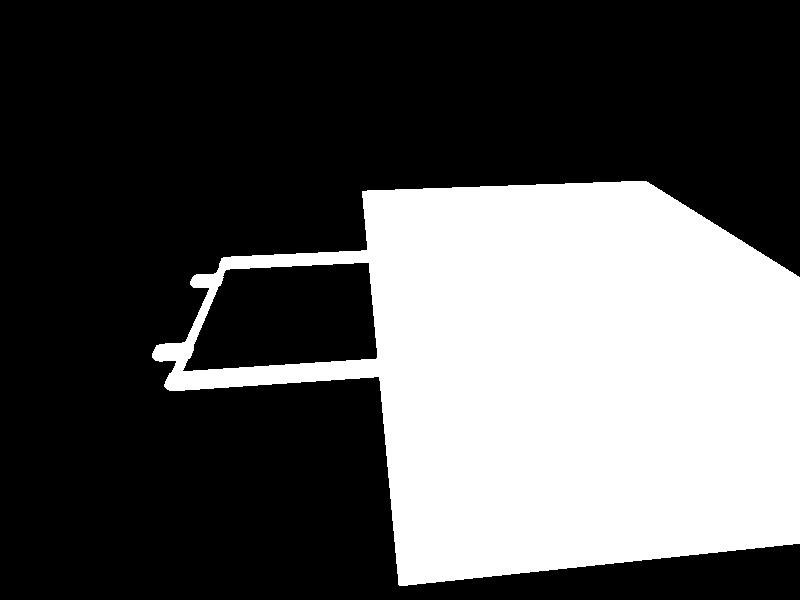 // 1f_solar_srf_1.pov: Exported from Wings 3D 1.5.4 

#include "rad_def.inc"

global_settings{
	 assumed_gamma 2.200000
	 max_trace_level 5
	 ambient_light rgb <0.000000, 0.000000, 0.000000>
}
background { rgb <0.000000, 0.000000, 0.000000> }
#declare camera_location = <-0.901641, 0.596705, -0.398763>;
camera{
	 perspective
	 location camera_location
	 right (320 / 240) * x
	 up y
	 angle 80.690944
	 sky <0.545535, 0.836286, -0.054932>
	 look_at <0.000000, 0.002574, -0.489554>
}
#declare wl_1_Infinite = light_source {
	 <-1.011641, 0.596705, 0.595237>
	 color rgb <0.700000, 0.700000, 0.700000>
	 fade_distance 1.000000
	 fade_power 0.000000
	 media_interaction on
	 media_attenuation off
	 parallel
	 point_at <-0.000000, -0.002574, 0.489554>
}
#declare wm_mesh1_auv = texture{
	 pigment{
		 color rgbf <1.000000, 1.000000, 1.000000, 0.000000>
	 }
	 finish {
		 ambient rgb <1.000000, 1.000000, 1.000000>
		 diffuse 0.700000
		 brilliance 1.000000
		 metallic 0.000000
		 specular 0.001000
		 roughness 0.010000
	 }
}
#declare wm_default = texture{
	 pigment{
		 color rgbf <0.789854, 0.813333, 0.694044, 0.000000>
	 }
	 finish {
		 ambient rgb <0.000000, 0.000000, 0.000000>
		 diffuse 0.700000
		 brilliance 1.000000
		 metallic 0.000000
		 specular 0.000000
		 roughness 1.010000
	 }
}
#declare wo_0_mesh1 = mesh2{
	 vertex_vectors { 152, <0.625000, 0.012500, -1.425000>, <0.625000, 0.012500, -0.425000>, <0.625000, 0.037500, -1.425000>, <0.625000, 0.037500, -0.425000>, <-0.625000, 0.012500, -1.425000>, <-0.625000, 0.012500, -0.425000>, <-0.625000, 0.037500, -1.425000>, <-0.625000, 0.037500, -0.425000>, <-0.194822, 0.012500, -0.487500>, <-0.194822, 0.000000, -0.487500>, 
			<-0.212500, 0.000000, -0.487500>, <-0.212500, 0.012500, -0.505178>, <-0.212500, 0.000000, -0.505178>, <0.194822, 0.012500, -0.912500>, <0.194822, -0.000000, -0.912500>, <0.212500, -0.000000, -0.912500>, <0.212500, -0.000000, -0.894822>, <0.212500, 0.012500, -0.894822>, <-0.008839, 0.000000, -0.708839>, <0.008839, 0.000000, -0.691161>, <-0.194822, 0.012500, -1.362500>, 
			<-0.194822, -0.000000, -1.362500>, <-0.212500, -0.000000, -1.362500>, <-0.212500, 0.012500, -1.344822>, <-0.212500, -0.000000, -1.344822>, <0.194822, 0.012500, -0.937500>, <0.194822, -0.000000, -0.937500>, <0.212500, -0.000000, -0.937500>, <0.212500, -0.000000, -0.955178>, <0.212500, 0.012500, -0.955178>, <-0.008839, -0.000000, -1.141161>, <0.008839, -0.000000, -1.158839>, 
			<0.212500, 0.012500, -0.050000>, <0.212500, 0.008839, -0.041161>, <0.212500, 0.000000, -0.037500>, <0.212500, -0.008839, -0.041161>, <0.212500, -0.012500, -0.050000>, <0.237500, 0.012500, -0.050000>, <0.237500, 0.008839, -0.041161>, <0.237500, -0.000000, -0.037500>, <0.237500, -0.008839, -0.041161>, <0.237500, -0.012500, -0.050000>, <0.237500, 0.012500, -1.387500>, 
			<0.237500, -0.012500, -1.387500>, <0.212500, -0.012500, -1.362500>, <0.212500, 0.012500, -1.362500>, <-0.212500, 0.012500, -0.050000>, <-0.212500, 0.008839, -0.041161>, <-0.212500, 0.000000, -0.037500>, <-0.212500, -0.008839, -0.041161>, <-0.212500, -0.012500, -0.050000>, <-0.237500, 0.012500, -0.050000>, <-0.237500, 0.008839, -0.041161>, <-0.237500, -0.000000, -0.037500>, 
			<-0.237500, -0.008839, -0.041161>, <-0.237500, -0.012500, -0.050000>, <-0.237500, 0.012500, -1.387500>, <-0.237500, -0.012500, -1.387500>, <-0.212500, -0.012500, -1.362500>, <-0.212500, 0.012500, -1.362500>, <-0.212500, 0.012500, -0.937500>, <-0.212500, -0.012500, -0.937500>, <0.212500, -0.012500, -0.937500>, <0.212500, 0.012500, -0.937500>, <-0.212500, -0.012500, -0.912500>, 
			<-0.212500, 0.012500, -0.912500>, <0.212500, -0.012500, -0.912500>, <0.212500, 0.012500, -0.912500>, <-0.212500, 0.012500, -0.487500>, <-0.212500, -0.012500, -0.487500>, <0.212500, -0.012500, -0.487500>, <0.212500, 0.012500, -0.487500>, <-0.212500, -0.012500, -0.462500>, <-0.212500, 0.012500, -0.462500>, <0.212500, -0.012500, -0.462500>, <0.212500, 0.012500, -0.462500>, 
			<-0.212500, 0.012500, -0.425000>, <-0.237500, 0.012500, -0.425000>, <0.212500, 0.012500, -0.425000>, <0.237500, 0.012500, -0.425000>, <0.237500, 0.012500, -0.462500>, <-0.237500, -0.012500, -0.462500>, <-0.237500, 0.012500, -0.462500>, <0.237500, -0.012500, -0.462500>, <0.237500, -0.012500, -0.487500>, <0.237500, 0.012500, -0.487500>, <-0.237500, -0.012500, -0.487500>, 
			<-0.237500, 0.012500, -0.487500>, <0.237500, 0.012500, -0.912500>, <0.237500, -0.012500, -0.912500>, <-0.237500, -0.012500, -0.912500>, <-0.237500, 0.012500, -0.912500>, <0.237500, -0.012500, -0.937500>, <0.237500, 0.012500, -0.937500>, <-0.237500, -0.012500, -0.937500>, <-0.237500, 0.012500, -0.937500>, <0.125000, 0.012500, 0.000000>, <0.125000, 0.008839, 0.008839>, 
			<0.125000, 0.000000, 0.012500>, <0.125000, -0.008839, 0.008839>, <0.125000, -0.012500, 0.000000>, <0.150000, 0.012500, 0.000000>, <0.150000, 0.008839, 0.008839>, <0.150000, 0.000000, 0.012500>, <0.150000, -0.008839, 0.008839>, <0.150000, -0.012500, 0.000000>, <0.125000, 0.012500, -0.050000>, <0.125000, -0.012500, -0.050000>, <0.125000, -0.008839, -0.058839>, 
			<0.125000, 0.000000, -0.062500>, <0.125000, 0.008839, -0.058839>, <0.150000, 0.012500, -0.050000>, <0.150000, -0.012500, -0.050000>, <0.150000, -0.008839, -0.058839>, <0.150000, 0.000000, -0.062500>, <0.150000, 0.008839, -0.058839>, <-0.125000, 0.012500, 0.000000>, <-0.125000, 0.008839, 0.008839>, <-0.125000, 0.000000, 0.012500>, <-0.125000, -0.008839, 0.008839>, 
			<-0.125000, -0.012500, 0.000000>, <-0.150000, 0.012500, 0.000000>, <-0.150000, 0.008839, 0.008839>, <-0.150000, 0.000000, 0.012500>, <-0.150000, -0.008839, 0.008839>, <-0.150000, -0.012500, 0.000000>, <-0.125000, 0.012500, -0.050000>, <-0.125000, -0.012500, -0.050000>, <-0.125000, -0.008839, -0.058839>, <-0.125000, 0.000000, -0.062500>, <-0.125000, 0.008839, -0.058839>, 
			<-0.150000, 0.012500, -0.050000>, <-0.150000, -0.012500, -0.050000>, <-0.150000, -0.008839, -0.058839>, <-0.150000, 0.000000, -0.062500>, <-0.150000, 0.008839, -0.058839>, <0.212500, 0.009375, -0.050000>, <0.212500, 0.006629, -0.043371>, <0.212500, 0.000000, -0.040625>, <0.212500, -0.006629, -0.043371>, <0.212500, -0.009375, -0.050000>, <0.212500, -0.006629, -0.056629>, 
			<0.212500, 0.000000, -0.059375>, <0.212500, 0.006629, -0.056629>, <-0.212500, 0.009375, -0.050000>, <-0.212500, 0.006629, -0.043371>, <-0.212500, 0.000000, -0.040625>, <-0.212500, -0.006629, -0.043371>, <-0.212500, -0.009375, -0.050000>, <-0.212500, -0.006629, -0.056629>, <-0.212500, 0.000000, -0.059375>, <-0.212500, 0.006629, -0.056629>}
	 //#local average_center = <0.000000, 0.002303, -0.443285>;
	 normal_vectors { 642, <-0.707107, -0.000000, -0.707107>, <0.000000, 1.000000, -0.000000>, <0.707107, -0.000000, 0.707107>, <0.707107, -0.000000, 0.707107>, <0.000000, 1.000000, -0.000000>, <-0.707107, -0.000000, -0.707107>, <-0.707107, -0.000000, 0.707107>, <0.000000, 1.000000, 0.000000>, <0.707107, -0.000000, -0.707107>, <0.707107, -0.000000, -0.707107>, 
			<0.000000, 1.000000, 0.000000>, <-0.707107, -0.000000, 0.707107>, <0.000000, -0.990602, -0.136774>, <0.000000, -0.603748, -0.797175>, <-0.000000, 0.136774, -0.990602>, <0.000000, 0.797175, -0.603748>, <0.000000, 1.000000, 0.000000>, <0.000000, 0.707107, 0.707107>, <0.000000, -0.136774, 0.990602>, <0.000000, -0.797175, 0.603748>, <0.000000, -0.990602, 0.136774>, 
			<0.000000, -0.797175, -0.603748>, <-0.000000, -0.136774, -0.990602>, <-0.000000, 0.603748, -0.797175>, <0.000000, 1.000000, -0.000000>, <0.000000, 0.707107, 0.707107>, <0.000000, 0.136774, 0.990602>, <0.000000, -0.603748, 0.797175>, <0.000000, 1.000000, 0.000000>, <0.000000, 1.000000, 0.000000>, <0.000000, 0.000000, 1.000000>, <-1.000000, 0.000000, 0.000000>, 
			<0.000000, 1.000000, 0.000000>, <0.000000, 0.000000, -1.000000>, <0.000000, 0.000000, -1.000000>, <-1.000000, 0.000000, 0.000000>, <-1.000000, 0.000000, 0.000000>, <0.000000, -1.000000, 0.000000>, <0.000000, 0.000000, 1.000000>, <0.000000, 0.000000, 1.000000>, <-1.000000, 0.000000, 0.000000>, <-1.000000, 0.000000, 0.000000>, <0.000000, -1.000000, 0.000000>, 
			<0.000000, -1.000000, 0.000000>, <0.000000, 0.000000, -1.000000>, <-1.000000, 0.000000, 0.000000>, <0.000000, 1.000000, 0.000000>, <0.000000, 0.000000, 1.000000>, <0.000000, 0.000000, 1.000000>, <1.000000, 0.000000, 0.000000>, <1.000000, 0.000000, 0.000000>, <0.000000, 1.000000, 0.000000>, <0.000000, 1.000000, 0.000000>, <0.000000, 0.000000, -1.000000>, 
			<1.000000, 0.000000, 0.000000>, <0.000000, -1.000000, 0.000000>, <0.000000, -1.000000, 0.000000>, <0.000000, 0.000000, 1.000000>, <1.000000, 0.000000, 0.000000>, <0.000000, -1.000000, 0.000000>, <0.000000, 0.000000, -1.000000>, <0.000000, 0.000000, -1.000000>, <1.000000, 0.000000, 0.000000>, <1.000000, 0.000000, 0.000000>, <-0.707107, 0.000000, -0.707107>, 
			<0.000000, 1.000000, -0.000000>, <0.000000, 1.000000, -0.000000>, <0.707107, 0.000000, 0.707107>, <0.707107, 0.000000, 0.707107>, <0.000000, 1.000000, -0.000000>, <0.000000, 1.000000, 0.000000>, <-0.707107, 0.000000, -0.707107>, <0.707107, -0.000000, 0.707107>, <0.000000, 1.000000, -0.000000>, <0.000000, 1.000000, -0.000000>, <0.000000, 1.000000, -0.000000>, 
			<0.000000, 1.000000, -0.000000>, <0.707107, -0.000000, 0.707107>, <0.707107, -0.000000, 0.707107>, <-0.707107, -0.000000, -0.707107>, <0.000000, 1.000000, -0.000000>, <0.000000, 1.000000, -0.000000>, <0.000000, 1.000000, -0.000000>, <0.000000, 1.000000, -0.000000>, <-0.707107, -0.000000, -0.707107>, <-0.707107, -0.000000, -0.707107>, <-0.707107, 0.000000, 0.707107>, 
			<0.000000, 1.000000, 0.000000>, <0.000000, 1.000000, 0.000000>, <0.707107, 0.000000, -0.707107>, <0.707107, 0.000000, -0.707107>, <0.000000, 1.000000, 0.000000>, <0.000000, 1.000000, 0.000000>, <-0.707107, 0.000000, 0.707107>, <0.707107, -0.000000, -0.707107>, <0.000000, 1.000000, 0.000000>, <0.000000, 1.000000, 0.000000>, <0.000000, 1.000000, 0.000000>, 
			<0.000000, 1.000000, 0.000000>, <0.707107, -0.000000, -0.707107>, <0.707107, -0.000000, -0.707107>, <-0.707107, -0.000000, 0.707107>, <0.000000, 1.000000, 0.000000>, <0.000000, 1.000000, 0.000000>, <0.000000, 1.000000, 0.000000>, <0.000000, 1.000000, 0.000000>, <-0.707107, -0.000000, 0.707107>, <-0.707107, -0.000000, 0.707107>, <1.000000, 0.000000, 0.000000>, 
			<0.000000, -0.980785, -0.195090>, <0.000000, -0.980785, -0.195090>, <1.000000, 0.000000, 0.000000>, <1.000000, 0.000000, 0.000000>, <1.000000, 0.000000, 0.000000>, <1.000000, 0.000000, 0.000000>, <0.000000, -0.797175, -0.603748>, <0.000000, -0.797175, -0.603748>, <0.000000, -0.797175, -0.603748>, <1.000000, 0.000000, 0.000000>, <0.000000, -0.136774, -0.990602>, 
			<0.000000, -0.136774, -0.990602>, <0.000000, -0.136774, -0.990602>, <1.000000, 0.000000, 0.000000>, <1.000000, 0.000000, 0.000000>, <0.000000, 0.603748, -0.797175>, <0.000000, 0.603748, -0.797175>, <0.000000, 0.603748, -0.797175>, <1.000000, 0.000000, 0.000000>, <1.000000, 0.000000, 0.000000>, <-0.000000, 0.980785, -0.195090>, <-0.000000, 0.980785, -0.195090>, 
			<1.000000, 0.000000, 0.000000>, <1.000000, 0.000000, 0.000000>, <-0.000000, 0.980785, -0.195090>, <-0.000000, 0.980785, -0.195090>, <-1.000000, -0.000000, 0.000000>, <-1.000000, -0.000000, 0.000000>, <0.000000, -0.980785, -0.195090>, <0.000000, -0.980785, -0.195090>, <0.000000, -0.980785, -0.195090>, <0.000000, -0.980785, -0.195090>, <-1.000000, -0.000000, 0.000000>, 
			<-1.000000, -0.000000, 0.000000>, <-1.000000, -0.000000, 0.000000>, <0.000000, -0.603748, -0.797175>, <0.000000, -0.603748, -0.797175>, <0.000000, -0.603748, -0.797175>, <-1.000000, -0.000000, 0.000000>, <0.000000, 0.136774, -0.990602>, <0.000000, 0.136774, -0.990602>, <0.000000, 0.136774, -0.990602>, <-1.000000, -0.000000, 0.000000>, <-1.000000, -0.000000, 0.000000>, 
			<-1.000000, -0.000000, 0.000000>, <0.000000, 0.797175, -0.603748>, <0.000000, 0.797175, -0.603748>, <0.000000, 0.797175, -0.603748>, <-1.000000, 0.000000, 0.000000>, <0.000000, 0.980785, -0.195090>, <-1.000000, 0.000000, 0.000000>, <-1.000000, 0.000000, 0.000000>, <0.000000, 0.980785, -0.195090>, <0.000000, 0.000000, 1.000000>, <0.000000, 0.000000, 1.000000>, 
			<-1.000000, 0.000000, 0.000000>, <-1.000000, 0.000000, 0.000000>, <0.000000, 0.000000, 1.000000>, <0.000000, 1.000000, -0.000000>, <0.000000, 1.000000, -0.000000>, <-1.000000, 0.000000, 0.000000>, <0.000000, 1.000000, -0.000000>, <-0.000000, 1.000000, -0.000000>, <0.000000, 0.000000, -1.000000>, <0.000000, 0.000000, -1.000000>, <1.000000, 0.000000, 0.000000>, 
			<1.000000, 0.000000, 0.000000>, <-0.000000, 1.000000, -0.000000>, <-0.000000, 1.000000, -0.000000>, <0.000000, 0.000000, -1.000000>, <1.000000, 0.000000, 0.000000>, <-1.000000, 0.000000, 0.000000>, <-1.000000, 0.000000, 0.000000>, <-0.000000, -0.980785, -0.195090>, <-0.000000, -0.980785, -0.195090>, <-1.000000, 0.000000, 0.000000>, <-0.000000, -0.980785, -0.195090>, 
			<-0.000000, -0.980785, -0.195090>, <-1.000000, 0.000000, 0.000000>, <-1.000000, 0.000000, 0.000000>, <0.000000, -0.603748, -0.797175>, <0.000000, -0.603748, -0.797175>, <0.000000, -0.603748, -0.797175>, <-1.000000, 0.000000, 0.000000>, <-0.000000, 0.136774, -0.990602>, <-0.000000, 0.136774, -0.990602>, <-0.000000, 0.136774, -0.990602>, <-1.000000, 0.000000, 0.000000>, 
			<-1.000000, 0.000000, 0.000000>, <-1.000000, 0.000000, 0.000000>, <-0.000000, 0.797175, -0.603748>, <-0.000000, 0.797175, -0.603748>, <-0.000000, 0.797175, -0.603748>, <-1.000000, 0.000000, 0.000000>, <-0.000000, 0.980785, -0.195090>, <-0.000000, 0.980785, -0.195090>, <-1.000000, 0.000000, 0.000000>, <-1.000000, 0.000000, 0.000000>, <1.000000, 0.000000, 0.000000>, 
			<0.000000, -0.980785, -0.195090>, <1.000000, 0.000000, 0.000000>, <0.000000, -0.980785, -0.195090>, <1.000000, -0.000000, 0.000000>, <1.000000, -0.000000, 0.000000>, <1.000000, -0.000000, 0.000000>, <0.000000, -0.797175, -0.603748>, <0.000000, -0.797175, -0.603748>, <0.000000, -0.797175, -0.603748>, <1.000000, -0.000000, 0.000000>, <0.000000, -0.136774, -0.990602>, 
			<0.000000, -0.136774, -0.990602>, <0.000000, -0.136774, -0.990602>, <1.000000, -0.000000, 0.000000>, <1.000000, -0.000000, 0.000000>, <-0.000000, 0.603748, -0.797175>, <-0.000000, 0.603748, -0.797175>, <-0.000000, 0.603748, -0.797175>, <1.000000, -0.000000, 0.000000>, <1.000000, -0.000000, 0.000000>, <0.000000, 0.980785, -0.195090>, <0.000000, 0.980785, -0.195090>, 
			<0.000000, 0.980785, -0.195090>, <0.000000, 0.980785, -0.195090>, <1.000000, -0.000000, 0.000000>, <1.000000, -0.000000, 0.000000>, <0.000000, 0.000000, 1.000000>, <1.000000, 0.000000, 0.000000>, <0.000000, 0.000000, 1.000000>, <0.000000, 0.000000, 1.000000>, <-0.000000, 1.000000, -0.000000>, <-0.000000, 1.000000, -0.000000>, <1.000000, 0.000000, 0.000000>, 
			<1.000000, 0.000000, 0.000000>, <0.000000, 1.000000, -0.000000>, <0.000000, 1.000000, -0.000000>, <0.000000, 0.000000, -1.000000>, <-1.000000, 0.000000, 0.000000>, <0.000000, 1.000000, -0.000000>, <0.000000, 1.000000, -0.000000>, <0.000000, 0.000000, -1.000000>, <0.000000, 0.000000, -1.000000>, <-1.000000, 0.000000, 0.000000>, <-1.000000, 0.000000, 0.000000>, 
			<-1.000000, 0.000000, 0.000000>, <0.000000, 0.000000, 1.000000>, <-1.000000, 0.000000, 0.000000>, <-1.000000, 0.000000, 0.000000>, <0.000000, 0.000000, 1.000000>, <0.000000, 0.000000, 1.000000>, <0.000000, 1.000000, 0.000000>, <0.000000, 1.000000, 0.000000>, <0.000000, 1.000000, 0.000000>, <0.000000, 1.000000, 0.000000>, <0.000000, 1.000000, 0.000000>, 
			<1.000000, 0.000000, 0.000000>, <0.000000, 0.000000, 1.000000>, <-0.000000, 1.000000, 0.000000>, <-0.000000, 1.000000, 0.000000>, <-0.000000, 1.000000, 0.000000>, <1.000000, 0.000000, 0.000000>, <1.000000, 0.000000, 0.000000>, <0.000000, 0.000000, 1.000000>, <0.000000, 0.000000, 1.000000>, <0.000000, 0.000000, -1.000000>, <0.000000, 0.000000, -1.000000>, 
			<0.000000, 1.000000, -0.000000>, <-1.000000, 0.000000, 0.000000>, <0.000000, 1.000000, -0.000000>, <0.000000, 1.000000, -0.000000>, <0.000000, 1.000000, -0.000000>, <0.000000, 0.000000, -1.000000>, <-1.000000, 0.000000, 0.000000>, <-1.000000, 0.000000, 0.000000>, <-0.000000, 0.000000, -1.000000>, <-0.000000, 1.000000, 0.000000>, <-0.000000, 1.000000, 0.000000>, 
			<1.000000, 0.000000, 0.000000>, <1.000000, 0.000000, 0.000000>, <-0.000000, 1.000000, 0.000000>, <-0.000000, 1.000000, 0.000000>, <-0.000000, 1.000000, 0.000000>, <0.000000, 0.000000, -1.000000>, <0.000000, 0.000000, -1.000000>, <1.000000, 0.000000, 0.000000>, <-1.000000, 0.000000, 0.000000>, <-0.000000, 0.000000, 1.000000>, <-1.000000, 0.000000, 0.000000>, 
			<-1.000000, 0.000000, 0.000000>, <0.000000, 0.000000, 1.000000>, <0.000000, 0.000000, 1.000000>, <0.000000, 1.000000, 0.000000>, <0.000000, 1.000000, 0.000000>, <0.000000, 1.000000, 0.000000>, <0.000000, 1.000000, 0.000000>, <1.000000, 0.000000, 0.000000>, <0.000000, 0.000000, 1.000000>, <-0.000000, 1.000000, -0.000000>, <-0.000000, 1.000000, -0.000000>, 
			<-0.000000, 1.000000, -0.000000>, <-0.000000, 1.000000, -0.000000>, <-0.000000, 1.000000, -0.000000>, <1.000000, 0.000000, 0.000000>, <1.000000, 0.000000, 0.000000>, <0.000000, 0.000000, 1.000000>, <0.000000, 0.000000, 1.000000>, <0.000000, 1.000000, -0.000000>, <0.000000, 1.000000, -0.000000>, <-1.000000, 0.000000, 0.000000>, <-1.000000, 0.000000, 0.000000>, 
			<0.000000, 0.000000, -1.000000>, <0.000000, 0.000000, -1.000000>, <0.000000, 1.000000, -0.000000>, <0.000000, 1.000000, -0.000000>, <0.000000, 1.000000, -0.000000>, <-1.000000, 0.000000, 0.000000>, <0.000000, 0.000000, -1.000000>, <1.000000, 0.000000, 0.000000>, <1.000000, 0.000000, 0.000000>, <-0.000000, 0.000000, -1.000000>, <-0.000000, 1.000000, -0.000000>, 
			<-0.000000, 1.000000, -0.000000>, <-0.000000, 1.000000, -0.000000>, <-0.000000, 1.000000, -0.000000>, <1.000000, 0.000000, 0.000000>, <0.000000, 0.000000, -1.000000>, <0.000000, 0.000000, -1.000000>, <-1.000000, 0.000000, 0.000000>, <-1.000000, 0.000000, 0.000000>, <-1.000000, 0.000000, 0.000000>, <-0.000000, -1.000000, 0.000000>, <1.000000, 0.000000, 0.000000>, 
			<1.000000, 0.000000, 0.000000>, <1.000000, 0.000000, 0.000000>, <-0.000000, -1.000000, 0.000000>, <-0.000000, -1.000000, 0.000000>, <0.000000, -1.000000, 0.000000>, <0.000000, -1.000000, 0.000000>, <1.000000, 0.000000, 0.000000>, <1.000000, 0.000000, 0.000000>, <1.000000, 0.000000, 0.000000>, <0.000000, -1.000000, 0.000000>, <-1.000000, 0.000000, 0.000000>, 
			<-1.000000, 0.000000, 0.000000>, <-1.000000, 0.000000, 0.000000>, <-1.000000, 0.000000, 0.000000>, <-1.000000, 0.000000, 0.000000>, <0.000000, 1.000000, -0.000000>, <1.000000, 0.000000, 0.000000>, <1.000000, 0.000000, 0.000000>, <0.000000, 1.000000, -0.000000>, <0.000000, 1.000000, -0.000000>, <1.000000, 0.000000, 0.000000>, <1.000000, 0.000000, 0.000000>, 
			<1.000000, 0.000000, 0.000000>, <1.000000, 0.000000, 0.000000>, <-1.000000, 0.000000, 0.000000>, <-1.000000, 0.000000, 0.000000>, <-0.000000, 1.000000, -0.000000>, <-0.000000, 1.000000, -0.000000>, <-1.000000, 0.000000, 0.000000>, <-1.000000, 0.000000, 0.000000>, <-0.000000, 1.000000, -0.000000>, <-1.000000, 0.000000, 0.000000>, <-0.000000, 1.000000, -0.000000>, 
			<-0.000000, 1.000000, -0.000000>, <-1.000000, 0.000000, 0.000000>, <-1.000000, 0.000000, 0.000000>, <-0.000000, 1.000000, -0.000000>, <-1.000000, 0.000000, 0.000000>, <-1.000000, 0.000000, 0.000000>, <-1.000000, 0.000000, 0.000000>, <0.000000, 1.000000, -0.000000>, <1.000000, 0.000000, 0.000000>, <1.000000, 0.000000, 0.000000>, <0.000000, 1.000000, -0.000000>, 
			<0.000000, 1.000000, -0.000000>, <1.000000, 0.000000, 0.000000>, <1.000000, 0.000000, 0.000000>, <1.000000, 0.000000, 0.000000>, <1.000000, 0.000000, 0.000000>, <-1.000000, 0.000000, 0.000000>, <-1.000000, 0.000000, 0.000000>, <-1.000000, 0.000000, 0.000000>, <-1.000000, 0.000000, 0.000000>, <-0.000000, 1.000000, -0.000000>, <-0.000000, 1.000000, -0.000000>, 
			<-1.000000, 0.000000, 0.000000>, <-1.000000, 0.000000, 0.000000>, <-0.000000, 1.000000, -0.000000>, <0.000000, 1.000000, -0.000000>, <1.000000, 0.000000, 0.000000>, <1.000000, 0.000000, 0.000000>, <0.000000, 1.000000, -0.000000>, <0.000000, 1.000000, -0.000000>, <1.000000, 0.000000, 0.000000>, <1.000000, 0.000000, 0.000000>, <1.000000, 0.000000, 0.000000>, 
			<1.000000, 0.000000, 0.000000>, <-1.000000, 0.000000, 0.000000>, <-0.000000, 1.000000, -0.000000>, <-0.000000, 1.000000, -0.000000>, <-1.000000, 0.000000, 0.000000>, <-1.000000, 0.000000, 0.000000>, <-0.000000, 1.000000, -0.000000>, <-0.000000, 1.000000, -0.000000>, <-1.000000, 0.000000, 0.000000>, <-1.000000, 0.000000, 0.000000>, <-1.000000, 0.000000, 0.000000>, 
			<0.000000, 1.000000, -0.000000>, <1.000000, 0.000000, 0.000000>, <1.000000, 0.000000, 0.000000>, <0.000000, 1.000000, -0.000000>, <0.000000, 1.000000, -0.000000>, <1.000000, 0.000000, 0.000000>, <1.000000, 0.000000, 0.000000>, <1.000000, 0.000000, 0.000000>, <1.000000, 0.000000, 0.000000>, <0.000000, -0.980785, -0.195090>, <1.000000, -0.000000, 0.000000>, 
			<0.000000, -0.980785, -0.195090>, <1.000000, -0.000000, 0.000000>, <1.000000, -0.000000, 0.000000>, <-0.000000, -0.797175, -0.603748>, <-0.000000, -0.797175, -0.603748>, <-0.000000, -0.797175, -0.603748>, <1.000000, -0.000000, 0.000000>, <1.000000, -0.000000, 0.000000>, <1.000000, -0.000000, 0.000000>, <-0.000000, -0.136774, -0.990602>, <-0.000000, -0.136774, -0.990602>, 
			<-0.000000, -0.136774, -0.990602>, <1.000000, -0.000000, 0.000000>, <0.000000, 0.603748, -0.797175>, <0.000000, 0.603748, -0.797175>, <0.000000, 0.603748, -0.797175>, <1.000000, -0.000000, 0.000000>, <1.000000, -0.000000, 0.000000>, <0.000000, 0.980785, -0.195090>, <0.000000, 0.980785, -0.195090>, <1.000000, -0.000000, 0.000000>, <1.000000, -0.000000, 0.000000>, 
			<1.000000, -0.000000, 0.000000>, <0.000000, 0.980785, -0.195090>, <0.000000, 0.980785, -0.195090>, <-1.000000, 0.000000, 0.000000>, <-0.000000, -0.980785, -0.195090>, <-0.000000, -0.980785, -0.195090>, <-0.000000, -0.980785, -0.195090>, <-0.000000, -0.980785, -0.195090>, <-1.000000, 0.000000, 0.000000>, <-1.000000, 0.000000, 0.000000>, <-1.000000, 0.000000, 0.000000>, 
			<-0.000000, -0.603748, -0.797175>, <-0.000000, -0.603748, -0.797175>, <-0.000000, -0.603748, -0.797175>, <-1.000000, 0.000000, 0.000000>, <-1.000000, 0.000000, 0.000000>, <0.000000, 0.136774, -0.990602>, <0.000000, 0.136774, -0.990602>, <0.000000, 0.136774, -0.990602>, <-1.000000, 0.000000, 0.000000>, <0.000000, 0.797175, -0.603748>, <0.000000, 0.797175, -0.603748>, 
			<0.000000, 0.797175, -0.603748>, <-1.000000, 0.000000, 0.000000>, <-1.000000, 0.000000, 0.000000>, <-1.000000, 0.000000, 0.000000>, <0.000000, 0.980785, -0.195090>, <0.000000, 0.980785, -0.195090>, <-1.000000, 0.000000, 0.000000>, <-1.000000, 0.000000, 0.000000>, <1.000000, 0.000000, 0.000000>, <-0.000000, -0.980785, 0.195090>, <-0.000000, -0.980785, 0.195090>, 
			<-0.000000, -0.980785, 0.195090>, <-0.000000, -0.980785, 0.195090>, <1.000000, 0.000000, 0.000000>, <1.000000, -0.000000, 0.000000>, <1.000000, -0.000000, 0.000000>, <0.000000, 0.980785, 0.195090>, <1.000000, -0.000000, 0.000000>, <1.000000, -0.000000, 0.000000>, <0.000000, 0.980785, 0.195090>, <1.000000, 0.000000, 0.000000>, <1.000000, 0.000000, 0.000000>, 
			<0.000000, 0.797175, 0.603748>, <0.000000, 0.797175, 0.603748>, <0.000000, 0.797175, 0.603748>, <1.000000, 0.000000, 0.000000>, <0.000000, 0.136774, 0.990602>, <0.000000, 0.136774, 0.990602>, <0.000000, 0.136774, 0.990602>, <1.000000, 0.000000, 0.000000>, <1.000000, 0.000000, 0.000000>, <1.000000, 0.000000, 0.000000>, <-0.000000, -0.603748, 0.797175>, 
			<-0.000000, -0.603748, 0.797175>, <-0.000000, -0.603748, 0.797175>, <0.000000, -0.980785, 0.195090>, <-1.000000, 0.000000, 0.000000>, <-1.000000, 0.000000, 0.000000>, <0.000000, -0.980785, 0.195090>, <-1.000000, 0.000000, 0.000000>, <-1.000000, 0.000000, 0.000000>, <0.000000, 0.980785, 0.195090>, <0.000000, 0.980785, 0.195090>, <-1.000000, 0.000000, 0.000000>, 
			<0.000000, 0.980785, 0.195090>, <0.000000, 0.980785, 0.195090>, <-1.000000, 0.000000, 0.000000>, <0.000000, 0.603748, 0.797175>, <0.000000, 0.603748, 0.797175>, <0.000000, 0.603748, 0.797175>, <-1.000000, 0.000000, 0.000000>, <-1.000000, 0.000000, 0.000000>, <-1.000000, 0.000000, 0.000000>, <0.000000, -0.136774, 0.990602>, <0.000000, -0.136774, 0.990602>, 
			<0.000000, -0.136774, 0.990602>, <-1.000000, 0.000000, 0.000000>, <-0.000000, -0.797175, 0.603748>, <-0.000000, -0.797175, 0.603748>, <-0.000000, -0.797175, 0.603748>, <-1.000000, 0.000000, 0.000000>, <-1.000000, 0.000000, 0.000000>, <0.000000, -0.980785, -0.195090>, <0.000000, -0.980785, -0.195090>, <-1.000000, -0.000000, 0.000000>, <0.000000, -0.980785, -0.195090>, 
			<0.000000, -0.980785, -0.195090>, <-1.000000, -0.000000, 0.000000>, <0.000000, -0.603748, -0.797175>, <0.000000, -0.603748, -0.797175>, <0.000000, -0.603748, -0.797175>, <-1.000000, 0.000000, 0.000000>, <-1.000000, 0.000000, 0.000000>, <-0.000000, 0.136774, -0.990602>, <-0.000000, 0.136774, -0.990602>, <-0.000000, 0.136774, -0.990602>, <-1.000000, -0.000000, 0.000000>, 
			<-1.000000, -0.000000, 0.000000>, <-0.000000, 0.797175, -0.603748>, <-0.000000, 0.797175, -0.603748>, <-0.000000, 0.797175, -0.603748>, <-1.000000, -0.000000, 0.000000>, <-0.000000, 0.980785, -0.195090>, <-1.000000, -0.000000, 0.000000>, <-1.000000, -0.000000, 0.000000>, <-1.000000, -0.000000, 0.000000>, <-1.000000, -0.000000, 0.000000>, <-1.000000, -0.000000, 0.000000>, 
			<-0.000000, 0.980785, -0.195090>, <1.000000, 0.000000, 0.000000>, <0.000000, -0.980785, -0.195090>, <0.000000, -0.980785, -0.195090>, <1.000000, 0.000000, 0.000000>, <1.000000, 0.000000, 0.000000>, <1.000000, -0.000000, 0.000000>, <1.000000, -0.000000, 0.000000>, <1.000000, -0.000000, 0.000000>, <0.000000, -0.797175, -0.603748>, <0.000000, -0.797175, -0.603748>, 
			<0.000000, -0.797175, -0.603748>, <1.000000, -0.000000, 0.000000>, <0.000000, -0.136774, -0.990602>, <0.000000, -0.136774, -0.990602>, <0.000000, -0.136774, -0.990602>, <1.000000, -0.000000, 0.000000>, <1.000000, -0.000000, 0.000000>, <-0.000000, 0.603748, -0.797175>, <-0.000000, 0.603748, -0.797175>, <-0.000000, 0.603748, -0.797175>, <1.000000, 0.000000, 0.000000>, 
			<1.000000, 0.000000, 0.000000>, <-0.000000, 0.980785, -0.195090>, <-0.000000, 0.980785, -0.195090>, <-0.000000, 0.980785, -0.195090>, <-0.000000, 0.980785, -0.195090>, <1.000000, 0.000000, 0.000000>, <-1.000000, -0.000000, 0.000000>, <-1.000000, -0.000000, 0.000000>, <0.000000, -0.980785, 0.195090>, <0.000000, -0.980785, 0.195090>, <-1.000000, -0.000000, 0.000000>, 
			<-1.000000, -0.000000, 0.000000>, <-1.000000, 0.000000, 0.000000>, <-0.000000, 0.980785, 0.195090>, <-0.000000, 0.980785, 0.195090>, <-1.000000, 0.000000, 0.000000>, <-0.000000, 0.980785, 0.195090>, <-0.000000, 0.980785, 0.195090>, <-1.000000, 0.000000, 0.000000>, <-1.000000, 0.000000, 0.000000>, <-1.000000, 0.000000, 0.000000>, <-0.000000, 0.603748, 0.797175>, 
			<-0.000000, 0.603748, 0.797175>, <-0.000000, 0.603748, 0.797175>, <-1.000000, 0.000000, 0.000000>, <0.000000, -0.136774, 0.990602>, <0.000000, -0.136774, 0.990602>, <0.000000, -0.136774, 0.990602>, <-1.000000, 0.000000, 0.000000>, <-1.000000, 0.000000, 0.000000>, <0.000000, -0.797175, 0.603748>, <0.000000, -0.797175, 0.603748>, <0.000000, -0.797175, 0.603748>, 
			<0.000000, -0.980785, 0.195090>, <0.000000, -0.980785, 0.195090>, <1.000000, 0.000000, 0.000000>, <0.000000, -0.980785, 0.195090>, <0.000000, -0.980785, 0.195090>, <1.000000, 0.000000, 0.000000>, <-0.000000, 0.980785, 0.195090>, <1.000000, 0.000000, 0.000000>, <1.000000, 0.000000, 0.000000>, <-0.000000, 0.980785, 0.195090>, <1.000000, 0.000000, 0.000000>, 
			<1.000000, 0.000000, 0.000000>, <-0.000000, 0.797175, 0.603748>, <-0.000000, 0.797175, 0.603748>, <-0.000000, 0.797175, 0.603748>, <1.000000, 0.000000, 0.000000>, <1.000000, 0.000000, 0.000000>, <0.000000, 0.136774, 0.990602>, <0.000000, 0.136774, 0.990602>, <0.000000, 0.136774, 0.990602>, <1.000000, 0.000000, 0.000000>, <0.000000, -0.603748, 0.797175>, 
			<0.000000, -0.603748, 0.797175>, <0.000000, -0.603748, 0.797175>, <1.000000, 0.000000, 0.000000>, <1.000000, 0.000000, 0.000000>, <1.000000, 0.000000, 0.000000>}
	 uv_vectors { 250, <0.021453, 0.563967>, <0.021453, 0.759095>, <0.025938, 0.785666>, <0.025938, 0.763960>, <0.025938, 0.559101>, <0.025938, 0.563967>, <0.025938, 0.980000>, <0.025938, 0.759095>, <0.085074, 0.527048>, <0.085074, 0.529862>, 
			<0.085074, 0.528455>, <0.085074, 0.531268>, <0.085074, 0.532675>, <0.085074, 0.534081>, <0.085074, 0.535488>, <0.085074, 0.536894>, <0.085074, 0.538301>, <0.086393, 0.502592>, <0.086393, 0.492791>, <0.086393, 0.502592>, <0.086393, 0.492791>, 
			<0.087110, 0.491058>, <0.087110, 0.491058>, <0.087110, 0.504325>, <0.087110, 0.504325>, <0.088843, 0.490340>, <0.088843, 0.490340>, <0.088843, 0.505043>, <0.088843, 0.505043>, <0.090576, 0.491058>, <0.090576, 0.504325>, <0.090576, 0.491058>, 
			<0.090576, 0.504325>, <0.091294, 0.489040>, <0.091294, 0.492791>, <0.091294, 0.490915>, <0.091294, 0.490915>, <0.091294, 0.489040>, <0.091294, 0.492791>, <0.091294, 0.504468>, <0.091294, 0.502592>, <0.091294, 0.504468>, <0.091294, 0.506343>, 
			<0.096194, 0.489040>, <0.096194, 0.490915>, <0.096194, 0.492791>, <0.096194, 0.490915>, <0.096194, 0.489040>, <0.096194, 0.492791>, <0.096194, 0.502592>, <0.096194, 0.502592>, <0.096194, 0.506343>, <0.096194, 0.506343>, <0.096194, 0.504468>, 
			<0.096912, 0.491058>, <0.096912, 0.491058>, <0.096912, 0.504325>, <0.098645, 0.490340>, <0.098645, 0.490340>, <0.098645, 0.505043>, <0.098645, 0.505043>, <0.100377, 0.491058>, <0.100377, 0.491058>, <0.100377, 0.504325>, <0.100377, 0.504325>, 
			<0.101095, 0.489040>, <0.101095, 0.489040>, <0.101095, 0.490915>, <0.101095, 0.492791>, <0.101095, 0.492791>, <0.101095, 0.490915>, <0.101095, 0.502592>, <0.101095, 0.504468>, <0.101095, 0.504468>, <0.101095, 0.506343>, <0.101095, 0.506343>, 
			<0.105996, 0.489040>, <0.105996, 0.490915>, <0.105996, 0.492791>, <0.105996, 0.489040>, <0.105996, 0.490915>, <0.105996, 0.492791>, <0.105996, 0.502592>, <0.105996, 0.502592>, <0.105996, 0.504468>, <0.105996, 0.506343>, <0.105996, 0.504468>, 
			<0.105996, 0.506343>, <0.169887, 0.534081>, <0.169887, 0.527048>, <0.169887, 0.528455>, <0.169887, 0.529862>, <0.169887, 0.531268>, <0.169887, 0.532675>, <0.169887, 0.535488>, <0.169887, 0.536894>, <0.169887, 0.538301>, <0.269969, 0.785666>, 
			<0.269969, 0.559101>, <0.269969, 0.563967>, <0.269969, 0.759095>, <0.269969, 0.763960>, <0.269969, 0.980000>, <0.274448, 0.563967>, <0.274448, 0.759095>, <0.295396, 0.696822>, <0.295396, 0.784547>, <0.295396, 0.789420>, <0.295396, 0.872483>, 
			<0.295396, 0.877356>, <0.295396, 0.957548>, <0.295396, 0.959275>, <0.295396, 0.960000>, <0.295808, 0.561504>, <0.295808, 0.561504>, <0.295808, 0.673609>, <0.295808, 0.673609>, <0.298241, 0.561504>, <0.298241, 0.561504>, <0.298241, 0.617557>, 
			<0.298241, 0.617557>, <0.298241, 0.673609>, <0.298241, 0.673609>, <0.300270, 0.701701>, <0.300270, 0.784547>, <0.300270, 0.789420>, <0.300270, 0.872483>, <0.300270, 0.877356>, <0.300270, 0.957548>, <0.300270, 0.959275>, <0.300270, 0.960000>, 
			<0.300674, 0.559072>, <0.300674, 0.559072>, <0.300674, 0.676042>, <0.300674, 0.676042>, <0.303106, 0.561504>, <0.303106, 0.561504>, <0.303106, 0.617557>, <0.303106, 0.617557>, <0.303106, 0.673609>, <0.303106, 0.673609>, <0.305539, 0.561504>, 
			<0.305539, 0.561504>, <0.305539, 0.673609>, <0.305539, 0.673609>, <0.326585, 0.592969>, <0.326585, 0.592969>, <0.326585, 0.592969>, <0.326585, 0.675679>, <0.326585, 0.675679>, <0.326585, 0.675679>, <0.326585, 0.592969>, <0.326585, 0.675679>, 
			<0.326663, 0.897379>, <0.326663, 0.980089>, <0.331528, 0.897379>, <0.331528, 0.980089>, <0.331620, 0.592969>, <0.331620, 0.592969>, <0.331620, 0.592969>, <0.331620, 0.592969>, <0.331620, 0.592969>, <0.331620, 0.675679>, <0.331620, 0.675679>, 
			<0.331620, 0.675679>, <0.331620, 0.675679>, <0.351037, 0.904677>, <0.351037, 0.897379>, <0.351037, 0.977656>, <0.351037, 0.897379>, <0.351037, 0.977656>, <0.351750, 0.979376>, <0.351750, 0.979376>, <0.352175, 0.598677>, <0.352175, 0.600539>, 
			<0.352175, 0.602401>, <0.352175, 0.602401>, <0.352175, 0.675381>, <0.352175, 0.675381>, <0.352175, 0.598677>, <0.352175, 0.600539>, <0.353470, 0.980089>, <0.353470, 0.980089>, <0.355190, 0.979376>, <0.355190, 0.979376>, <0.355903, 0.904677>, 
			<0.355903, 0.977656>, <0.355903, 0.977656>, <0.355903, 0.897379>, <0.355903, 0.897379>, <0.357041, 0.598677>, <0.357041, 0.675381>, <0.357041, 0.598677>, <0.357041, 0.600539>, <0.357041, 0.600539>, <0.357041, 0.602401>, <0.357041, 0.602401>, 
			<0.357041, 0.675381>, <0.376452, 0.582751>, <0.376452, 0.675192>, <0.381317, 0.582751>, <0.381317, 0.675192>, <0.383266, 0.701701>, <0.383266, 0.784547>, <0.383266, 0.789420>, <0.383266, 0.872483>, <0.383266, 0.877356>, <0.383266, 0.957548>, 
			<0.383266, 0.959275>, <0.383266, 0.960000>, <0.388139, 0.696822>, <0.388139, 0.784547>, <0.388139, 0.789420>, <0.388139, 0.872483>, <0.388139, 0.877356>, <0.388139, 0.957548>, <0.388139, 0.959275>, <0.388139, 0.960000>, <0.408420, 0.897221>, 
			<0.408420, 0.977499>, <0.408420, 0.717205>, <0.408420, 0.804780>, <0.408420, 0.809646>, <0.408420, 0.892356>, <0.408471, 0.804780>, <0.408471, 0.809646>, <0.408471, 0.892356>, <0.408471, 0.897221>, <0.408471, 0.977499>, <0.408471, 0.717205>, 
			<0.409132, 0.979219>, <0.409184, 0.979219>, <0.410852, 0.979931>, <0.410904, 0.979931>, <0.412572, 0.979219>, <0.412624, 0.979219>, <0.413285, 0.717205>, <0.413285, 0.804780>, <0.413285, 0.809646>, <0.413285, 0.892356>, <0.413285, 0.897221>, 
			<0.413285, 0.904519>, <0.413285, 0.977499>, <0.413336, 0.804780>, <0.413336, 0.809646>, <0.413336, 0.892356>, <0.413336, 0.897221>, <0.413336, 0.904519>, <0.413336, 0.977499>, <0.413336, 0.717205>}
	 texture_list { 1, texture{wm_mesh1_auv}}
	 face_indices { 230, <3, 7, 6>, 0, <6, 2, 3>, 0, <0, 4, 5>, 0, <0, 5, 1>, 0, <1, 5, 7>, 0, <7, 3, 1>, 0, <2, 6, 4>, 0, <2, 4, 0>, 0, <4, 6, 7>, 0, <4, 7, 5>, 0, 
			<1, 3, 2>, 0, <2, 0, 1>, 0, <8, 19, 9>, 0, <14, 13, 18>, 0, <18, 15, 14>, 0, <9, 19, 10>, 0, <10, 18, 12>, 0, <16, 15, 19>, 0, <19, 15, 18>, 0, <18, 10, 19>, 0, <19, 17, 16>, 0, 
			<17, 19, 8>, 0, <11, 18, 13>, 0, <12, 18, 11>, 0, <21, 31, 20>, 0, <30, 25, 26>, 0, <26, 27, 30>, 0, <22, 31, 21>, 0, <24, 30, 22>, 0, <31, 27, 28>, 0, <30, 27, 31>, 0, <31, 22, 30>, 0, 
			<28, 29, 31>, 0, <20, 31, 29>, 0, <25, 30, 23>, 0, <23, 30, 24>, 0, <33, 34, 35>, 0, <35, 36, 33>, 0, <36, 32, 33>, 0, <37, 41, 40>, 0, <40, 39, 38>, 0, <38, 37, 40>, 0, <40, 41, 36>, 0, 
			<36, 35, 40>, 0, <39, 40, 35>, 0, <35, 34, 39>, 0, <38, 39, 34>, 0, <34, 33, 38>, 0, <37, 38, 33>, 0, <33, 32, 37>, 0, <32, 78, 37>, 0, <78, 79, 37>, 0, <37, 79, 41>, 0, <79, 80, 83>, 0, 
			<79, 83, 41>, 0, <46, 50, 49>, 0, <49, 48, 47>, 0, <47, 46, 49>, 0, <52, 53, 54>, 0, <54, 55, 52>, 0, <55, 51, 52>, 0, <50, 55, 49>, 0, <55, 54, 49>, 0, <49, 54, 48>, 0, <54, 53, 48>, 0, 
			<48, 53, 47>, 0, <53, 52, 47>, 0, <47, 52, 46>, 0, <52, 51, 46>, 0, <50, 72, 55>, 0, <72, 81, 55>, 0, <55, 81, 77>, 0, <55, 77, 51>, 0, <81, 82, 77>, 0, <42, 56, 57>, 0, <42, 57, 43>, 0, 
			<58, 44, 43>, 0, <43, 57, 58>, 0, <44, 58, 59>, 0, <59, 45, 44>, 0, <63, 62, 44>, 0, <44, 45, 63>, 0, <61, 60, 59>, 0, <59, 58, 61>, 0, <36, 74, 78>, 0, <36, 78, 32>, 0, <74, 75, 78>, 0, 
			<46, 76, 50>, 0, <76, 73, 72>, 0, <76, 72, 50>, 0, <66, 64, 67>, 0, <64, 65, 67>, 0, <63, 60, 61>, 0, <63, 61, 62>, 0, <66, 62, 61>, 0, <61, 64, 66>, 0, <71, 70, 66>, 0, <66, 67, 71>, 0, 
			<69, 68, 65>, 0, <65, 64, 69>, 0, <74, 72, 75>, 0, <72, 73, 75>, 0, <71, 68, 69>, 0, <71, 69, 70>, 0, <72, 74, 70>, 0, <70, 69, 72>, 0, <41, 83, 36>, 0, <83, 74, 36>, 0, <51, 77, 46>, 0, 
			<77, 76, 46>, 0, <85, 84, 83>, 0, <85, 83, 80>, 0, <69, 86, 81>, 0, <69, 81, 72>, 0, <81, 86, 82>, 0, <86, 87, 82>, 0, <74, 83, 84>, 0, <84, 70, 74>, 0, <84, 85, 88>, 0, <88, 89, 84>, 0, 
			<64, 90, 86>, 0, <64, 86, 69>, 0, <86, 90, 87>, 0, <90, 91, 87>, 0, <70, 84, 89>, 0, <89, 66, 70>, 0, <93, 92, 89>, 0, <93, 89, 88>, 0, <61, 94, 90>, 0, <61, 90, 64>, 0, <90, 94, 91>, 0, 
			<94, 95, 91>, 0, <66, 89, 92>, 0, <92, 62, 66>, 0, <92, 93, 42>, 0, <42, 43, 92>, 0, <94, 61, 58>, 0, <58, 57, 94>, 0, <95, 94, 57>, 0, <57, 56, 95>, 0, <62, 92, 44>, 0, <92, 43, 44>, 0, 
			<105, 104, 103>, 0, <103, 102, 105>, 0, <102, 101, 105>, 0, <104, 105, 100>, 0, <100, 99, 104>, 0, <103, 104, 99>, 0, <99, 98, 103>, 0, <102, 103, 98>, 0, <98, 97, 102>, 0, <101, 102, 97>, 0, <97, 96, 101>, 0, 
			<97, 98, 99>, 0, <99, 100, 97>, 0, <100, 96, 97>, 0, <106, 107, 110>, 0, <107, 108, 110>, 0, <108, 109, 110>, 0, <115, 111, 106>, 0, <106, 110, 115>, 0, <114, 115, 110>, 0, <110, 109, 114>, 0, <113, 114, 109>, 0, 
			<109, 108, 113>, 0, <112, 113, 108>, 0, <108, 107, 112>, 0, <115, 114, 113>, 0, <113, 112, 111>, 0, <111, 115, 113>, 0, <96, 106, 101>, 0, <106, 111, 101>, 0, <100, 107, 96>, 0, <107, 106, 96>, 0, <105, 112, 100>, 0, 
			<112, 107, 100>, 0, <101, 111, 105>, 0, <111, 112, 105>, 0, <122, 123, 124>, 0, <124, 125, 122>, 0, <125, 121, 122>, 0, <120, 125, 119>, 0, <125, 124, 119>, 0, <119, 124, 118>, 0, <124, 123, 118>, 0, <118, 123, 117>, 0, 
			<123, 122, 117>, 0, <117, 122, 116>, 0, <122, 121, 116>, 0, <120, 119, 118>, 0, <118, 117, 120>, 0, <117, 116, 120>, 0, <130, 129, 128>, 0, <128, 127, 126>, 0, <126, 130, 128>, 0, <126, 131, 130>, 0, <131, 135, 130>, 0, 
			<130, 135, 129>, 0, <135, 134, 129>, 0, <129, 134, 128>, 0, <134, 133, 128>, 0, <128, 133, 127>, 0, <133, 132, 127>, 0, <131, 132, 135>, 0, <132, 133, 135>, 0, <133, 134, 135>, 0, <121, 131, 116>, 0, <131, 126, 116>, 0, 
			<116, 126, 120>, 0, <126, 127, 120>, 0, <120, 127, 125>, 0, <127, 132, 125>, 0, <125, 132, 121>, 0, <132, 131, 121>, 0, <136, 144, 143>, 0, <144, 151, 143>, 0, <143, 151, 142>, 0, <151, 150, 142>, 0, <142, 150, 141>, 0, 
			<150, 149, 141>, 0, <141, 149, 148>, 0, <141, 148, 140>, 0, <140, 148, 139>, 0, <148, 147, 139>, 0, <139, 147, 138>, 0, <147, 146, 138>, 0, <138, 146, 137>, 0, <146, 145, 137>, 0, <137, 145, 136>, 0, <145, 144, 136>, 0}
	 normal_indices { 230, <42, 59, 55>, <56, 37, 43>, <28, 46, 51>, <29, 52, 32>, <33, 53, 60>, <61, 44, 34>, <38, 57, 47>, <39, 48, 30>, <49, 58, 62>, <50, 63, 54>, 
			<35, 45, 40>, <41, 31, 36>, <0, 79, 64>, <68, 3, 72>, <73, 4, 69>, <65, 80, 1>, <1, 74, 66>, <70, 4, 81>, <82, 4, 75>, <76, 1, 83>, <84, 5, 71>, 
			<5, 85, 0>, <2, 77, 3>, <67, 78, 2>, <86, 101, 6>, <94, 9, 90>, <91, 10, 95>, <7, 102, 87>, <88, 96, 7>, <103, 10, 92>, <97, 10, 104>, <105, 7, 98>, 
			<93, 11, 106>, <6, 107, 11>, <9, 99, 8>, <8, 100, 89>, <112, 118, 122>, <123, 127, 113>, <128, 108, 114>, <135, 157, 151>, <152, 147, 142>, <143, 136, 153>, <154, 158, 129>, 
			<130, 124, 155>, <148, 156, 125>, <126, 119, 149>, <144, 150, 120>, <121, 115, 145>, <137, 146, 116>, <117, 109, 138>, <110, 344, 139>, <345, 349, 140>, <141, 350, 159>, <351, 353, 364>, 
			<352, 365, 160>, <180, 202, 196>, <197, 192, 187>, <188, 181, 198>, <211, 217, 221>, <222, 226, 212>, <227, 207, 213>, <203, 228, 199>, <229, 223, 200>, <201, 224, 193>, <225, 218, 194>, 
			<195, 219, 189>, <220, 214, 190>, <191, 215, 182>, <216, 208, 183>, <204, 314, 230>, <315, 355, 231>, <232, 356, 339>, <233, 340, 209>, <357, 361, 341>, <162, 234, 236>, <163, 237, 166>, 
			<242, 171, 167>, <168, 238, 243>, <172, 244, 248>, <249, 178, 173>, <268, 263, 174>, <175, 179, 269>, <254, 252, 250>, <251, 245, 255>, <131, 325, 346>, <132, 347, 111>, <326, 332, 348>, 
			<184, 335, 205>, <336, 323, 316>, <337, 317, 206>, <282, 272, 290>, <273, 279, 291>, <270, 253, 256>, <271, 257, 264>, <283, 265, 258>, <259, 274, 284>, <310, 303, 285>, <286, 292, 311>, 
			<295, 293, 280>, <281, 275, 296>, <327, 318, 333>, <319, 324, 334>, <312, 294, 297>, <313, 298, 304>, <320, 328, 305>, <306, 299, 321>, <161, 366, 133>, <367, 329, 134>, <210, 342, 185>, 
			<343, 338, 186>, <377, 371, 368>, <378, 369, 354>, <300, 380, 358>, <301, 359, 322>, <360, 381, 362>, <382, 386, 363>, <330, 370, 372>, <373, 307, 331>, <374, 379, 389>, <390, 392, 375>, 
			<276, 398, 383>, <277, 384, 302>, <385, 399, 387>, <400, 404, 388>, <308, 376, 393>, <394, 287, 309>, <414, 407, 395>, <415, 396, 391>, <260, 417, 401>, <261, 402, 278>, <403, 418, 405>, 
			<419, 423, 406>, <288, 397, 408>, <409, 266, 289>, <410, 416, 164>, <165, 169, 411>, <420, 262, 246>, <247, 239, 421>, <424, 422, 240>, <241, 235, 425>, <267, 412, 176>, <413, 170, 177>, 
			<473, 469, 464>, <465, 459, 474>, <460, 453, 475>, <470, 476, 446>, <447, 441, 471>, <466, 472, 442>, <443, 437, 467>, <461, 468, 438>, <439, 431, 462>, <454, 463, 432>, <433, 426, 455>, 
			<434, 440, 444>, <445, 448, 435>, <449, 427, 436>, <480, 486, 501>, <487, 492, 502>, <493, 497, 503>, <529, 507, 481>, <482, 504, 530>, <525, 531, 505>, <506, 498, 526>, <519, 527, 499>, 
			<500, 494, 520>, <513, 521, 495>, <496, 488, 514>, <532, 528, 522>, <523, 515, 508>, <509, 533, 524>, <428, 483, 456>, <484, 510, 457>, <450, 489, 429>, <490, 485, 430>, <477, 516, 451>, 
			<517, 491, 452>, <458, 511, 478>, <512, 518, 479>, <566, 572, 576>, <577, 581, 567>, <582, 561, 568>, <554, 583, 550>, <584, 578, 551>, <552, 579, 545>, <580, 573, 546>, <547, 574, 540>, 
			<575, 569, 541>, <542, 570, 534>, <571, 562, 535>, <555, 553, 548>, <549, 543, 556>, <544, 536, 557>, <610, 606, 600>, <601, 594, 588>, <589, 611, 602>, <590, 615, 612>, <616, 636, 613>, 
			<614, 637, 607>, <638, 632, 608>, <609, 633, 603>, <634, 627, 604>, <605, 628, 595>, <629, 621, 596>, <617, 622, 639>, <623, 630, 640>, <631, 635, 641>, <563, 618, 537>, <619, 591, 538>, 
			<539, 592, 558>, <593, 597, 559>, <560, 598, 585>, <599, 624, 586>, <587, 625, 564>, <626, 620, 565>, <12, 20, 19>, <20, 27, 19>, <19, 27, 18>, <27, 26, 18>, <18, 26, 17>, 
			<26, 25, 17>, <17, 25, 24>, <17, 24, 16>, <16, 24, 15>, <24, 23, 15>, <15, 23, 14>, <23, 22, 14>, <14, 22, 13>, <22, 21, 13>, <13, 21, 12>, <21, 20, 12>}
	 uv_indices { 230, <2, 97, 102>, <102, 6, 2>, <5, 99, 100>, <5, 100, 7>, <7, 100, 101>, <101, 3, 7>, <4, 98, 99>, <4, 99, 5>, <99, 103, 104>, <99, 104, 100>, 
			<7, 1, 0>, <0, 5, 7>, <142, 137, 136>, <121, 115, 119>, <119, 133, 121>, <136, 137, 132>, <132, 119, 117>, <139, 133, 137>, <137, 133, 119>, <119, 132, 137>, <137, 143, 139>, 
			<143, 137, 142>, <114, 119, 115>, <117, 119, 114>, <140, 138, 144>, <120, 113, 118>, <118, 131, 120>, <134, 138, 140>, <122, 120, 134>, <138, 131, 135>, <120, 131, 138>, <138, 134, 120>, 
			<135, 141, 138>, <144, 138, 141>, <113, 120, 116>, <116, 120, 122>, <183, 182, 171>, <171, 168, 183>, <168, 186, 183>, <248, 228, 231>, <231, 233, 235>, <235, 248, 231>, <111, 110, 128>, 
			<128, 129, 111>, <112, 111, 129>, <129, 130, 112>, <174, 173, 192>, <192, 193, 174>, <175, 174, 193>, <193, 195, 175>, <195, 197, 175>, <197, 178, 175>, <248, 247, 228>, <247, 246, 227>, 
			<247, 227, 228>, <170, 187, 184>, <184, 181, 172>, <172, 170, 184>, <234, 232, 230>, <230, 219, 234>, <219, 242, 234>, <207, 215, 208>, <215, 216, 208>, <208, 216, 209>, <216, 217, 209>, 
			<179, 190, 180>, <190, 194, 180>, <180, 194, 176>, <194, 196, 176>, <207, 206, 215>, <206, 214, 215>, <219, 218, 241>, <219, 241, 242>, <218, 240, 241>, <200, 201, 199>, <200, 199, 198>, 
			<202, 123, 105>, <105, 210, 202>, <160, 164, 152>, <152, 151, 160>, <148, 162, 157>, <157, 147, 148>, <160, 151, 152>, <152, 164, 160>, <168, 167, 185>, <168, 185, 186>, <167, 188, 185>, 
			<170, 166, 187>, <166, 169, 189>, <166, 189, 187>, <163, 159, 149>, <159, 146, 149>, <148, 147, 161>, <148, 161, 162>, <125, 124, 203>, <203, 204, 125>, <146, 159, 163>, <163, 149, 146>, 
			<165, 150, 145>, <145, 158, 165>, <155, 156, 153>, <156, 154, 153>, <145, 150, 165>, <145, 165, 158>, <206, 127, 126>, <126, 205, 206>, <110, 109, 128>, <109, 127, 128>, <196, 191, 176>, 
			<191, 177, 176>, <245, 226, 227>, <245, 227, 246>, <205, 213, 214>, <205, 214, 206>, <218, 223, 240>, <223, 239, 240>, <127, 109, 108>, <108, 126, 127>, <226, 245, 244>, <244, 225, 226>, 
			<204, 212, 213>, <204, 213, 205>, <223, 222, 239>, <222, 238, 239>, <126, 108, 107>, <107, 125, 126>, <243, 224, 225>, <243, 225, 244>, <203, 211, 212>, <203, 212, 204>, <222, 221, 238>, 
			<221, 237, 238>, <125, 107, 106>, <106, 124, 125>, <224, 243, 249>, <249, 229, 224>, <211, 203, 202>, <202, 210, 211>, <237, 221, 220>, <220, 236, 237>, <124, 106, 123>, <106, 105, 123>, 
			<71, 63, 59>, <59, 56, 71>, <56, 49, 71>, <73, 71, 83>, <83, 84, 73>, <75, 73, 84>, <84, 85, 75>, <53, 51, 42>, <42, 41, 53>, <49, 53, 41>, <41, 40, 49>, 
			<32, 27, 24>, <24, 19, 32>, <19, 40, 32>, <38, 20, 31>, <20, 22, 31>, <22, 26, 31>, <46, 48, 38>, <38, 36, 46>, <47, 46, 36>, <36, 37, 47>, <70, 66, 79>, 
			<79, 80, 70>, <69, 70, 80>, <80, 81, 69>, <55, 58, 62>, <62, 69, 48>, <48, 55, 62>, <40, 38, 49>, <38, 48, 49>, <19, 20, 40>, <20, 38, 40>, <71, 69, 83>, 
			<69, 81, 83>, <49, 48, 71>, <48, 69, 71>, <30, 28, 23>, <23, 17, 30>, <17, 40, 30>, <71, 82, 72>, <82, 86, 72>, <72, 86, 74>, <86, 87, 74>, <52, 42, 53>, 
			<42, 39, 53>, <53, 39, 50>, <39, 40, 50>, <71, 64, 60>, <60, 56, 71>, <56, 50, 71>, <54, 57, 61>, <61, 68, 45>, <45, 54, 61>, <45, 34, 44>, <34, 35, 44>, 
			<44, 35, 43>, <35, 33, 43>, <65, 76, 67>, <76, 77, 67>, <67, 77, 68>, <77, 78, 68>, <34, 18, 29>, <18, 21, 29>, <21, 25, 29>, <40, 34, 50>, <34, 45, 50>, 
			<50, 45, 71>, <45, 68, 71>, <71, 68, 82>, <68, 78, 82>, <17, 18, 40>, <18, 34, 40>, <94, 14, 88>, <14, 13, 88>, <88, 13, 93>, <13, 12, 93>, <93, 12, 92>, 
			<12, 11, 92>, <92, 11, 9>, <92, 9, 91>, <91, 9, 90>, <9, 10, 90>, <90, 10, 89>, <10, 8, 89>, <96, 16, 95>, <16, 15, 95>, <95, 15, 94>, <15, 14, 94>}
}
object{ wo_0_mesh1
	 interior {
		 ior 1.000000
	 }
}
object{ wl_1_Infinite
}

